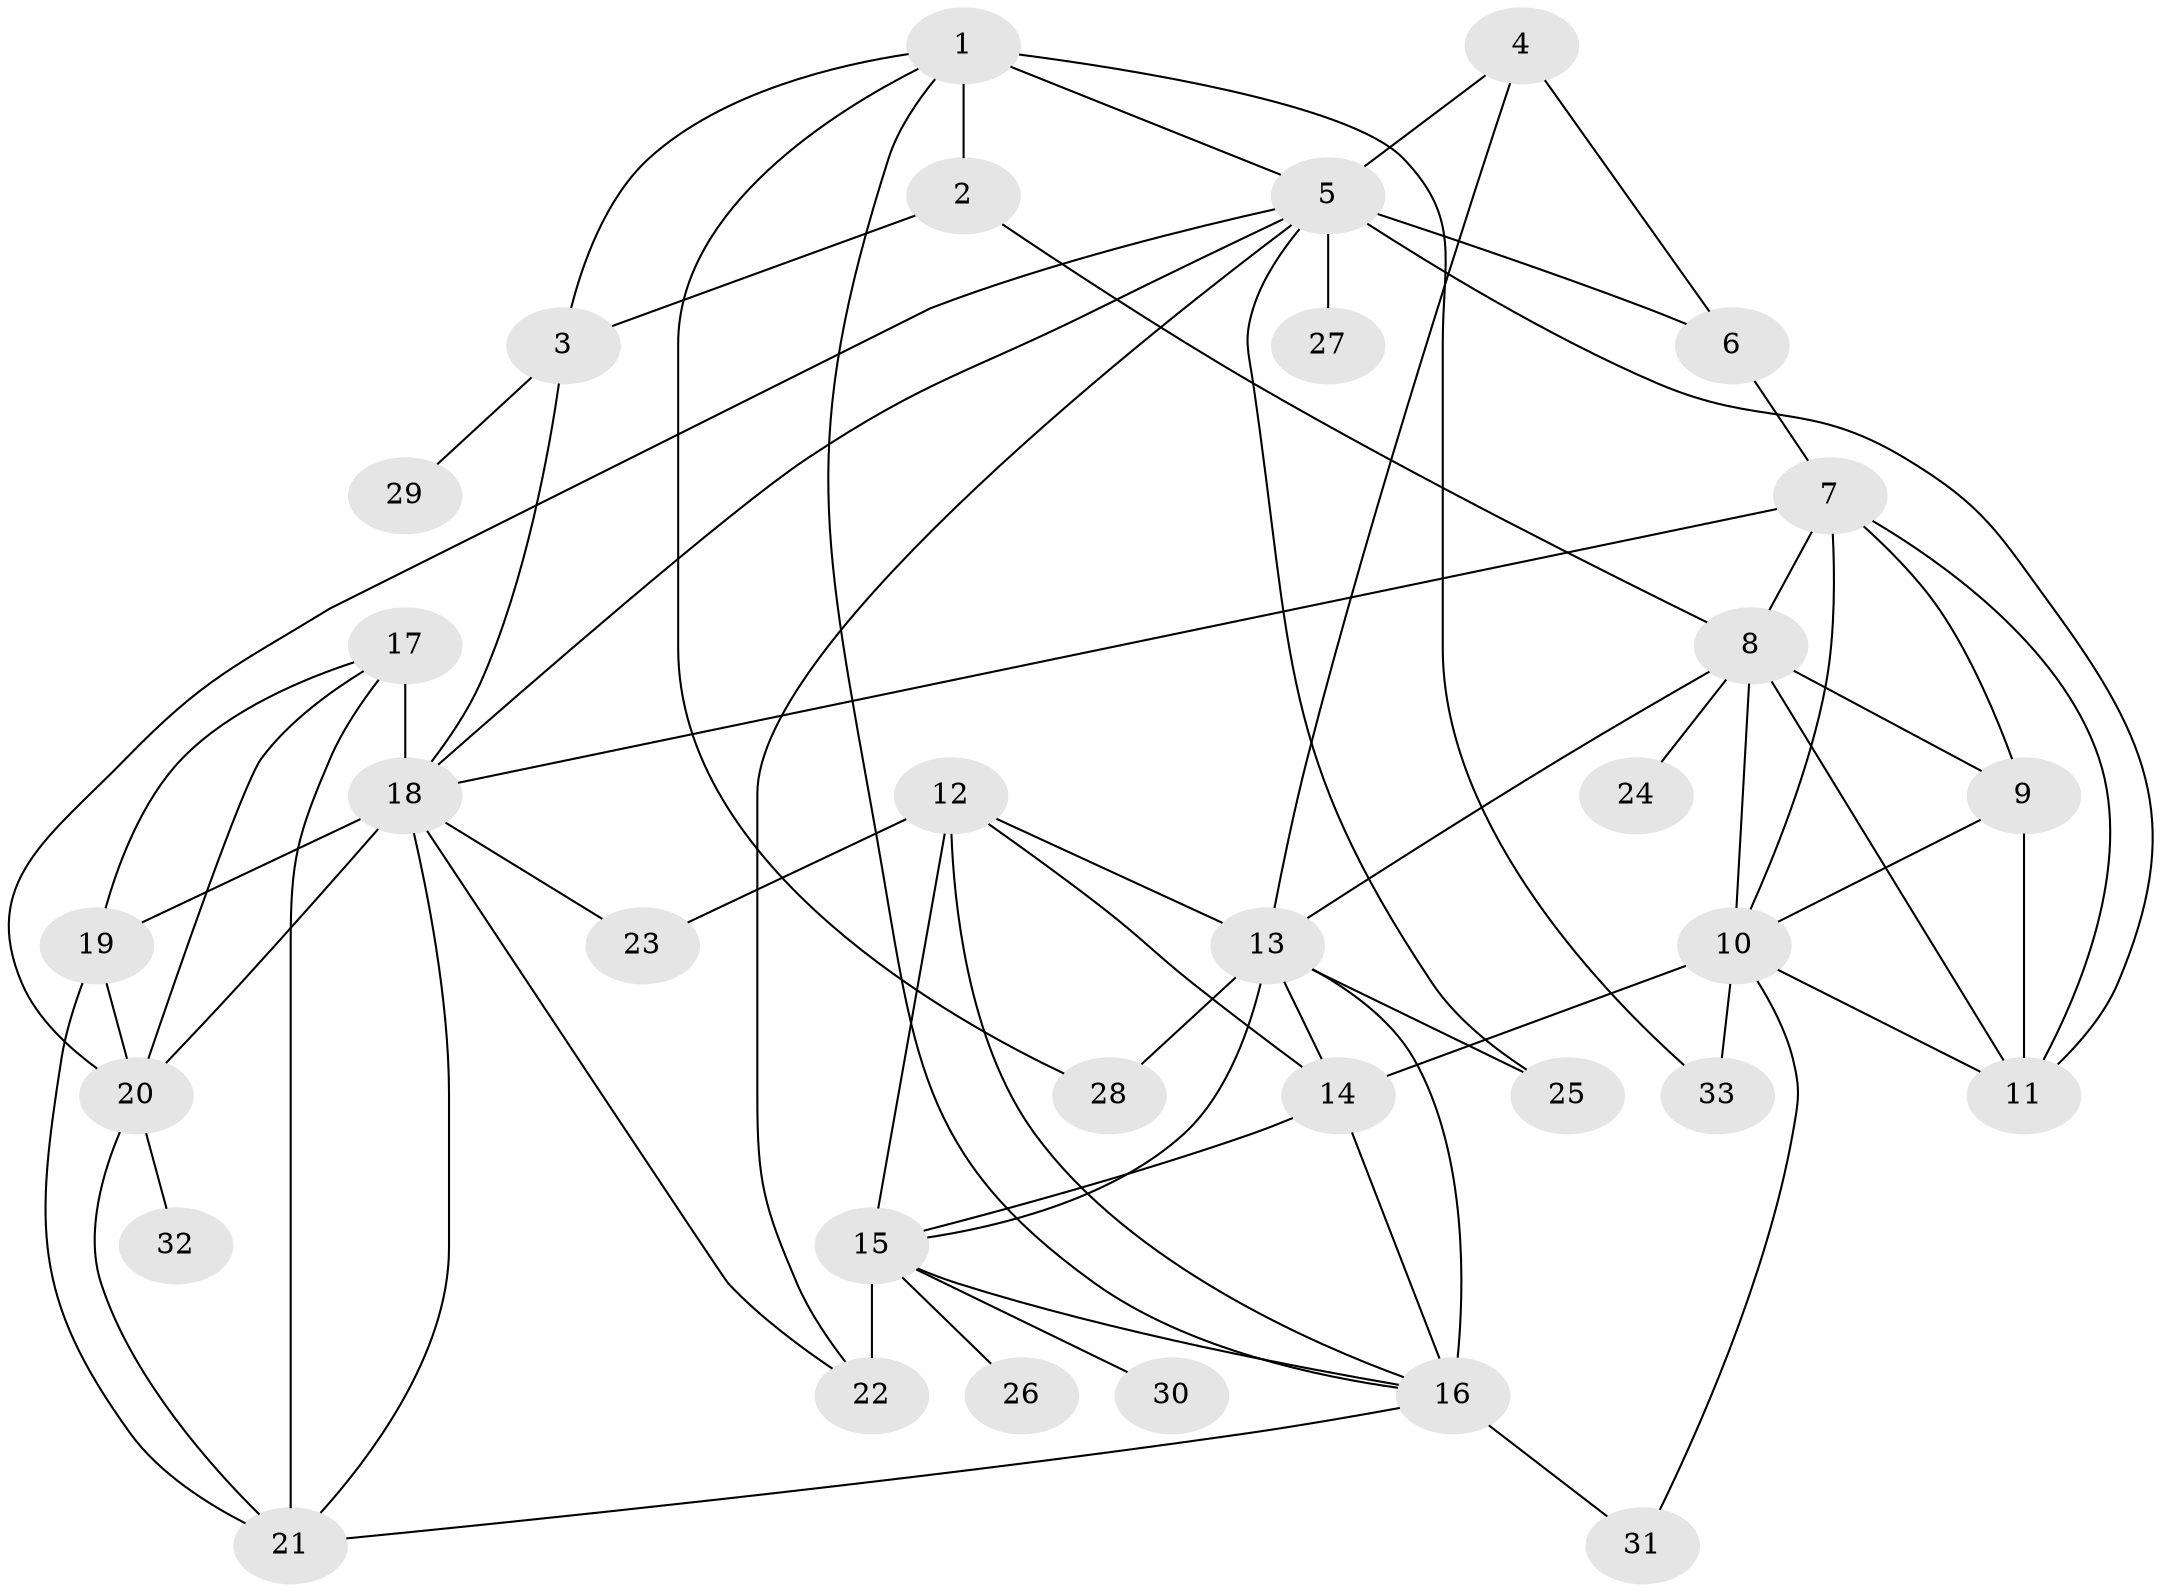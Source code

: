 // original degree distribution, {5: 0.02830188679245283, 9: 0.04716981132075472, 4: 0.03773584905660377, 13: 0.009433962264150943, 6: 0.03773584905660377, 7: 0.018867924528301886, 10: 0.018867924528301886, 8: 0.018867924528301886, 15: 0.009433962264150943, 12: 0.009433962264150943, 11: 0.009433962264150943, 2: 0.12264150943396226, 1: 0.5943396226415094, 3: 0.03773584905660377}
// Generated by graph-tools (version 1.1) at 2025/52/03/04/25 22:52:42]
// undirected, 33 vertices, 68 edges
graph export_dot {
  node [color=gray90,style=filled];
  1;
  2;
  3;
  4;
  5;
  6;
  7;
  8;
  9;
  10;
  11;
  12;
  13;
  14;
  15;
  16;
  17;
  18;
  19;
  20;
  21;
  22;
  23;
  24;
  25;
  26;
  27;
  28;
  29;
  30;
  31;
  32;
  33;
  1 -- 2 [weight=3.0];
  1 -- 3 [weight=3.0];
  1 -- 5 [weight=1.0];
  1 -- 16 [weight=1.0];
  1 -- 28 [weight=1.0];
  1 -- 33 [weight=2.0];
  2 -- 3 [weight=1.0];
  2 -- 8 [weight=1.0];
  3 -- 18 [weight=1.0];
  3 -- 29 [weight=1.0];
  4 -- 5 [weight=3.0];
  4 -- 6 [weight=3.0];
  4 -- 13 [weight=1.0];
  5 -- 6 [weight=1.0];
  5 -- 11 [weight=1.0];
  5 -- 18 [weight=1.0];
  5 -- 20 [weight=1.0];
  5 -- 22 [weight=1.0];
  5 -- 25 [weight=1.0];
  5 -- 27 [weight=1.0];
  6 -- 7 [weight=1.0];
  7 -- 8 [weight=1.0];
  7 -- 9 [weight=1.0];
  7 -- 10 [weight=1.0];
  7 -- 11 [weight=1.0];
  7 -- 18 [weight=1.0];
  8 -- 9 [weight=1.0];
  8 -- 10 [weight=1.0];
  8 -- 11 [weight=1.0];
  8 -- 13 [weight=1.0];
  8 -- 24 [weight=1.0];
  9 -- 10 [weight=1.0];
  9 -- 11 [weight=5.0];
  10 -- 11 [weight=1.0];
  10 -- 14 [weight=1.0];
  10 -- 31 [weight=1.0];
  10 -- 33 [weight=1.0];
  12 -- 13 [weight=1.0];
  12 -- 14 [weight=1.0];
  12 -- 15 [weight=1.0];
  12 -- 16 [weight=1.0];
  12 -- 23 [weight=5.0];
  13 -- 14 [weight=1.0];
  13 -- 15 [weight=1.0];
  13 -- 16 [weight=5.0];
  13 -- 25 [weight=1.0];
  13 -- 28 [weight=1.0];
  14 -- 15 [weight=1.0];
  14 -- 16 [weight=1.0];
  15 -- 16 [weight=1.0];
  15 -- 22 [weight=8.0];
  15 -- 26 [weight=1.0];
  15 -- 30 [weight=1.0];
  16 -- 21 [weight=1.0];
  16 -- 31 [weight=1.0];
  17 -- 18 [weight=7.0];
  17 -- 19 [weight=1.0];
  17 -- 20 [weight=1.0];
  17 -- 21 [weight=1.0];
  18 -- 19 [weight=1.0];
  18 -- 20 [weight=1.0];
  18 -- 21 [weight=1.0];
  18 -- 22 [weight=1.0];
  18 -- 23 [weight=1.0];
  19 -- 20 [weight=1.0];
  19 -- 21 [weight=1.0];
  20 -- 21 [weight=1.0];
  20 -- 32 [weight=1.0];
}
